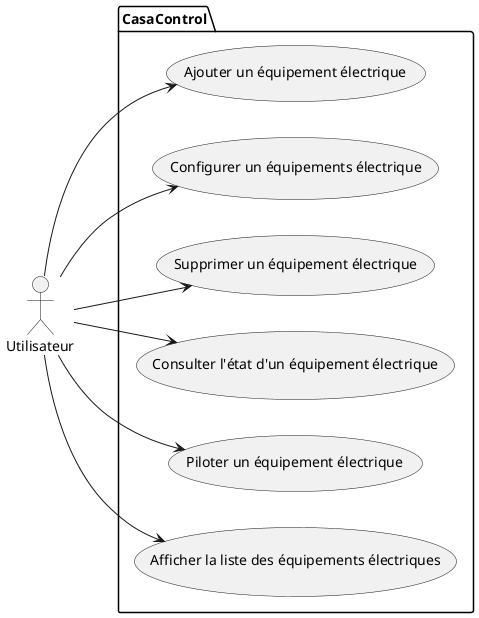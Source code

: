 @startuml Diagramme
left to right direction

actor Utilisateur as u

Package CasaControl {
  usecase "Ajouter un équipement électrique" as UC
  usecase "Configurer un équipements électrique" as UC1
  usecase "Supprimer un équipement électrique" as UC4
  usecase "Consulter l'état d'un équipement électrique" as UC2
  usecase "Piloter un équipement électrique" as UC3
  usecase "Afficher la liste des équipements électriques" as UC5



}

u --> UC
u --> UC1
u --> UC4
u --> UC2
u --> UC3
u --> UC5

@enduml